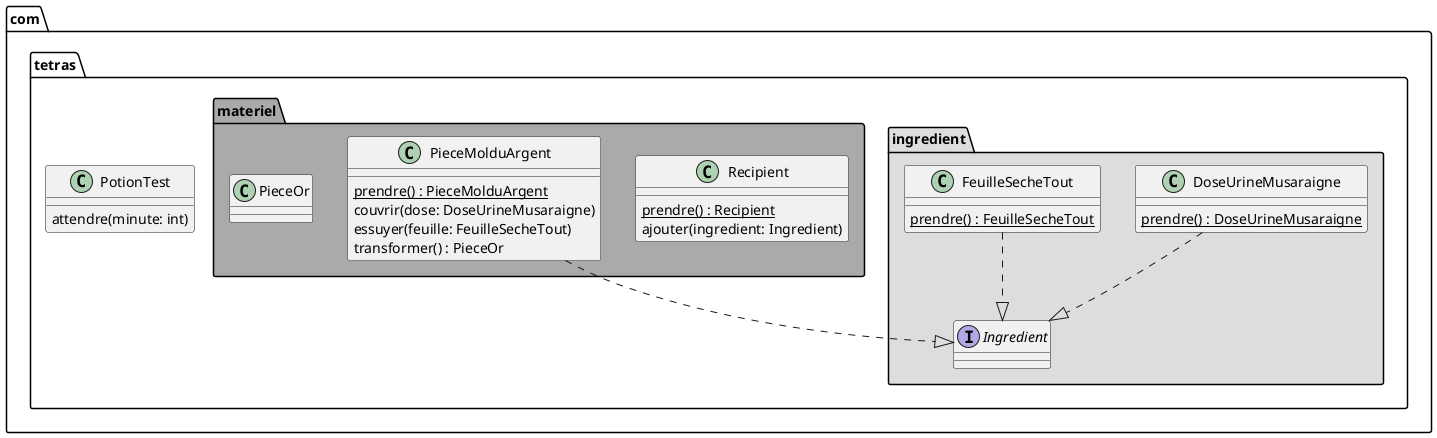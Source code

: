 @startuml Facade

package com.tetras.ingredient #DDDDDD {
    interface Ingredient
    class DoseUrineMusaraigne {
        {static} prendre() : DoseUrineMusaraigne
    }
    class FeuilleSecheTout {
        {static} prendre() : FeuilleSecheTout
    }
}

package com.tetras.materiel #AAAAAA {
    class Recipient {
        {static} prendre() : Recipient
        ajouter(ingredient: Ingredient)
    }
    class PieceMolduArgent {
        {static} prendre() : PieceMolduArgent
        couvrir(dose: DoseUrineMusaraigne)
        essuyer(feuille: FeuilleSecheTout)
        transformer() : PieceOr
    }
    class PieceOr
}

package com.tetras #FFFFFF {
    class PotionTest {
        attendre(minute: int)
    }
}
DoseUrineMusaraigne ..|> Ingredient
FeuilleSecheTout ..|> Ingredient
PieceMolduArgent ..|> Ingredient

@enduml